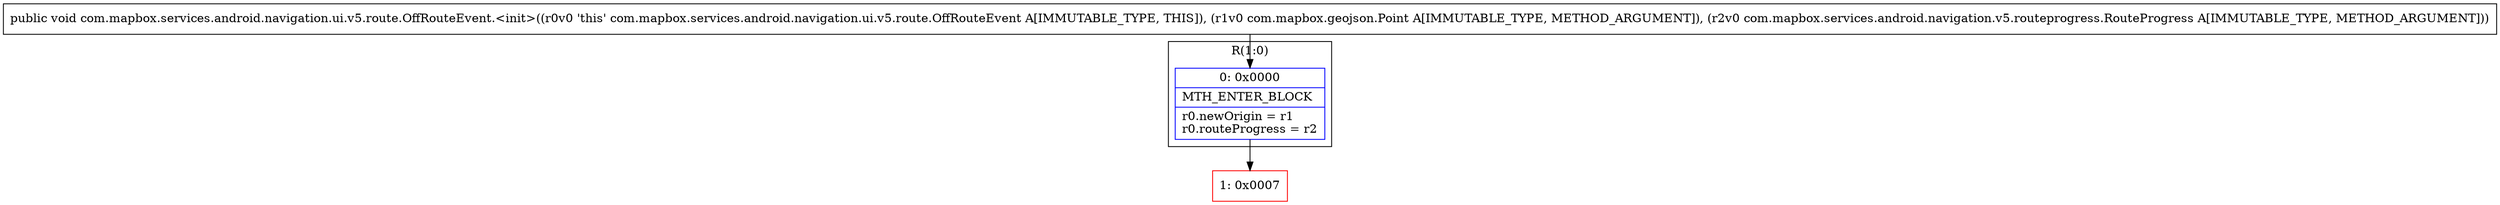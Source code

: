 digraph "CFG forcom.mapbox.services.android.navigation.ui.v5.route.OffRouteEvent.\<init\>(Lcom\/mapbox\/geojson\/Point;Lcom\/mapbox\/services\/android\/navigation\/v5\/routeprogress\/RouteProgress;)V" {
subgraph cluster_Region_265963039 {
label = "R(1:0)";
node [shape=record,color=blue];
Node_0 [shape=record,label="{0\:\ 0x0000|MTH_ENTER_BLOCK\l|r0.newOrigin = r1\lr0.routeProgress = r2\l}"];
}
Node_1 [shape=record,color=red,label="{1\:\ 0x0007}"];
MethodNode[shape=record,label="{public void com.mapbox.services.android.navigation.ui.v5.route.OffRouteEvent.\<init\>((r0v0 'this' com.mapbox.services.android.navigation.ui.v5.route.OffRouteEvent A[IMMUTABLE_TYPE, THIS]), (r1v0 com.mapbox.geojson.Point A[IMMUTABLE_TYPE, METHOD_ARGUMENT]), (r2v0 com.mapbox.services.android.navigation.v5.routeprogress.RouteProgress A[IMMUTABLE_TYPE, METHOD_ARGUMENT])) }"];
MethodNode -> Node_0;
Node_0 -> Node_1;
}

